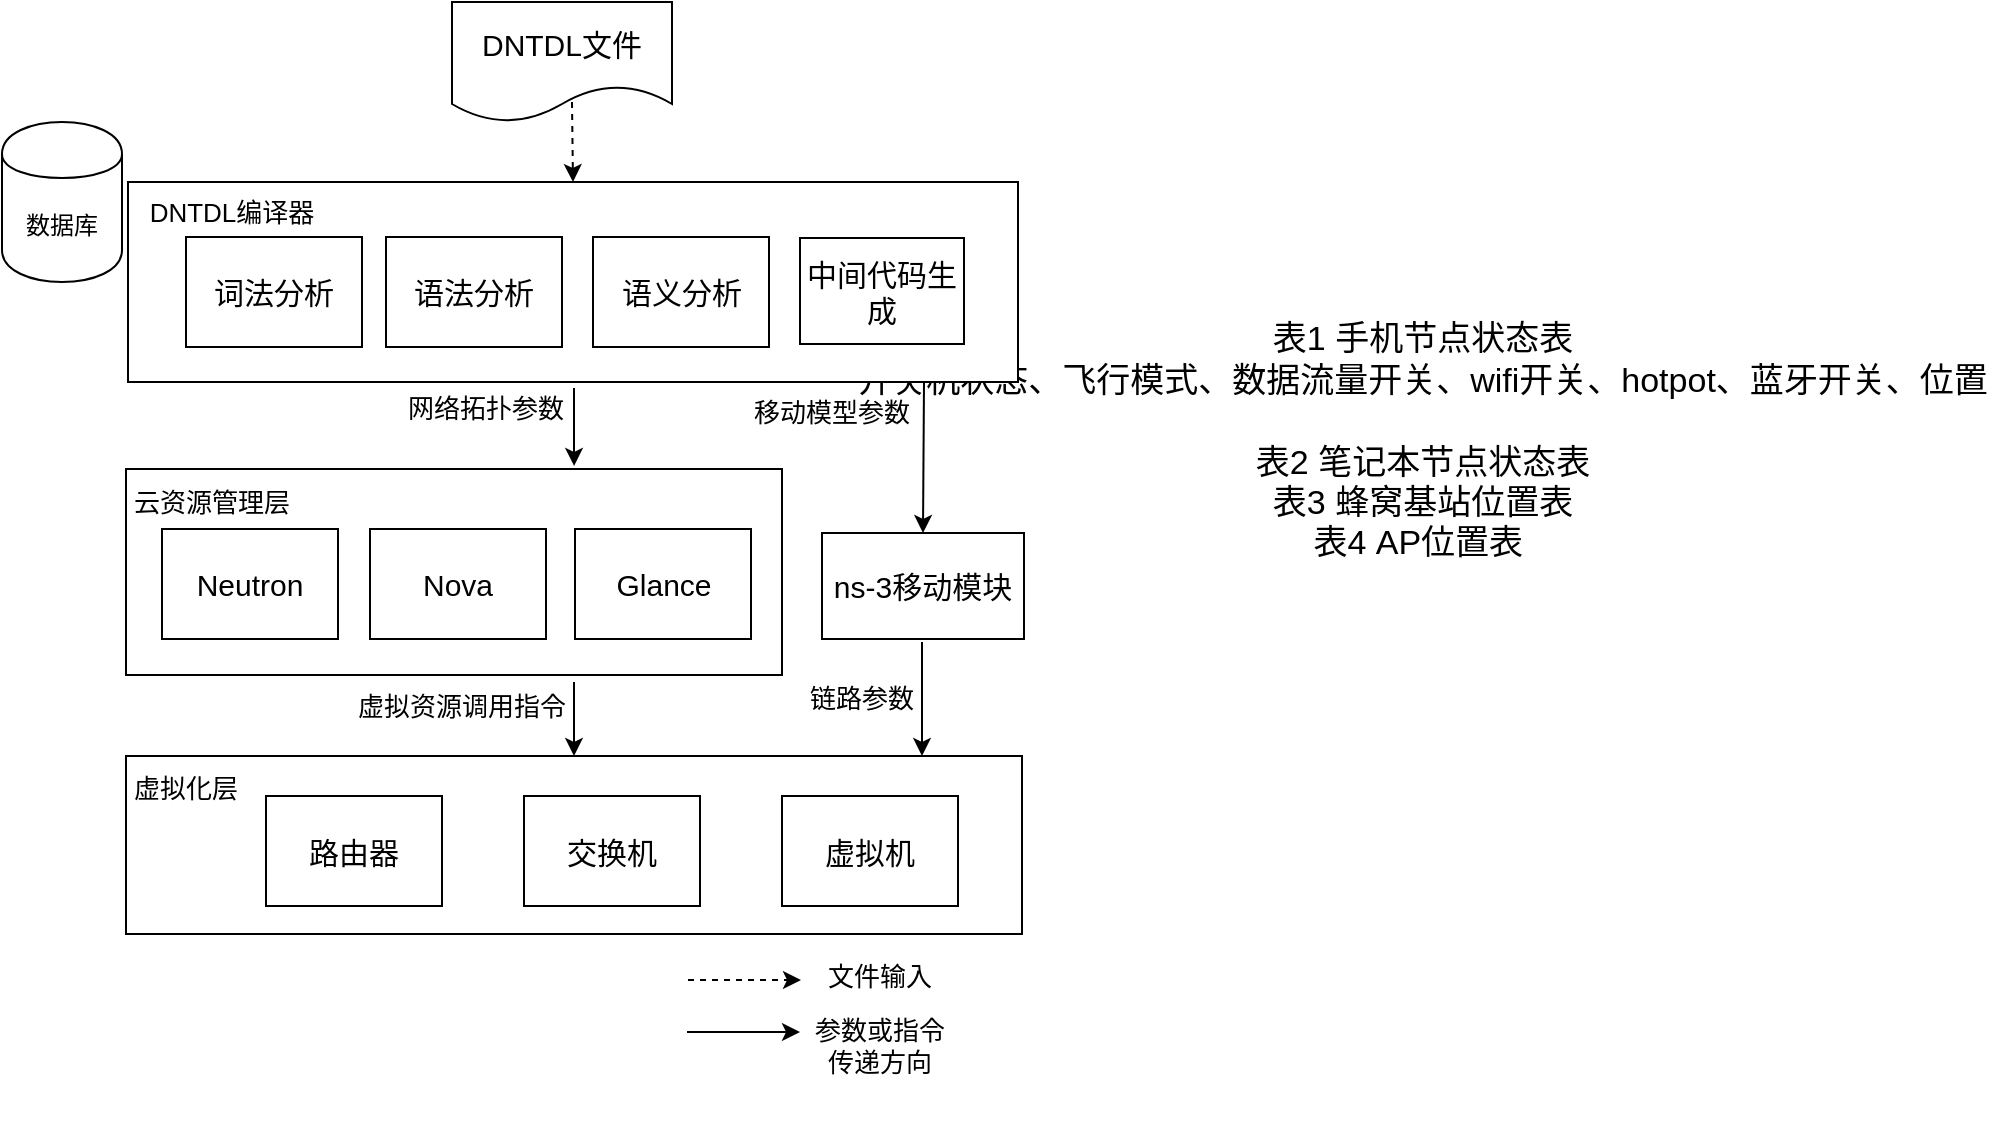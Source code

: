 <mxfile version="12.9.3" type="github" pages="3">
  <diagram id="0fftqB5SDdim5vXBRDft" name="原型系统架构">
    <mxGraphModel dx="946" dy="516" grid="1" gridSize="10" guides="1" tooltips="1" connect="1" arrows="1" fold="1" page="1" pageScale="1" pageWidth="827" pageHeight="1169" math="0" shadow="0">
      <root>
        <mxCell id="uDjTmPQQSBD_klyHRm6x-0" />
        <mxCell id="uDjTmPQQSBD_klyHRm6x-1" parent="uDjTmPQQSBD_klyHRm6x-0" />
        <mxCell id="Jeu2VfTS62ePSubwLR9i-0" value="数据库" style="shape=cylinder;whiteSpace=wrap;html=1;boundedLbl=1;backgroundOutline=1;" parent="uDjTmPQQSBD_klyHRm6x-1" vertex="1">
          <mxGeometry x="110" y="220" width="60" height="80" as="geometry" />
        </mxCell>
        <mxCell id="Jeu2VfTS62ePSubwLR9i-1" value="&lt;font style=&quot;font-size: 17px&quot;&gt;表1 手机节点状态表&lt;br&gt;开关机状态、飞行模式、数据流量开关、wifi开关、hotpot、蓝牙开关、位置&lt;br&gt;&lt;br&gt;表2 笔记本节点状态表&lt;br&gt;表3 蜂窝基站位置表&lt;br&gt;表4 AP位置表&amp;nbsp;&lt;/font&gt;" style="text;html=1;align=center;verticalAlign=middle;resizable=0;points=[];autosize=1;" parent="uDjTmPQQSBD_klyHRm6x-1" vertex="1">
          <mxGeometry x="530" y="330" width="580" height="100" as="geometry" />
        </mxCell>
        <mxCell id="f7dFB7Q2NZbKy9rVOQps-0" value="&lt;font style=&quot;font-size: 15px&quot;&gt;DNTDL文件&lt;/font&gt;" style="shape=document;whiteSpace=wrap;html=1;boundedLbl=1;" parent="uDjTmPQQSBD_klyHRm6x-1" vertex="1">
          <mxGeometry x="335" y="160" width="110" height="60" as="geometry" />
        </mxCell>
        <mxCell id="f7dFB7Q2NZbKy9rVOQps-1" style="rounded=0;orthogonalLoop=1;jettySize=auto;html=1;entryX=0.5;entryY=0;entryDx=0;entryDy=0;" parent="uDjTmPQQSBD_klyHRm6x-1" target="f7dFB7Q2NZbKy9rVOQps-16" edge="1">
          <mxGeometry relative="1" as="geometry">
            <mxPoint x="580" y="425" as="targetPoint" />
            <mxPoint x="571" y="350" as="sourcePoint" />
          </mxGeometry>
        </mxCell>
        <mxCell id="f7dFB7Q2NZbKy9rVOQps-2" style="edgeStyle=none;rounded=0;orthogonalLoop=1;jettySize=auto;html=1;entryX=0.5;entryY=0;entryDx=0;entryDy=0;dashed=1;" parent="uDjTmPQQSBD_klyHRm6x-1" target="f7dFB7Q2NZbKy9rVOQps-3" edge="1">
          <mxGeometry relative="1" as="geometry">
            <mxPoint x="395" y="210" as="sourcePoint" />
            <mxPoint x="430" y="210" as="targetPoint" />
          </mxGeometry>
        </mxCell>
        <mxCell id="f7dFB7Q2NZbKy9rVOQps-3" value="" style="rounded=0;whiteSpace=wrap;html=1;" parent="uDjTmPQQSBD_klyHRm6x-1" vertex="1">
          <mxGeometry x="173" y="250" width="445" height="100" as="geometry" />
        </mxCell>
        <mxCell id="f7dFB7Q2NZbKy9rVOQps-4" value="&lt;font style=&quot;font-size: 13px&quot;&gt;移动模型参数&lt;/font&gt;" style="text;html=1;strokeColor=none;fillColor=none;align=center;verticalAlign=middle;whiteSpace=wrap;rounded=0;" parent="uDjTmPQQSBD_klyHRm6x-1" vertex="1">
          <mxGeometry x="470" y="355" width="110" height="20" as="geometry" />
        </mxCell>
        <mxCell id="f7dFB7Q2NZbKy9rVOQps-5" value="" style="rounded=0;whiteSpace=wrap;html=1;" parent="uDjTmPQQSBD_klyHRm6x-1" vertex="1">
          <mxGeometry x="172" y="537" width="448" height="89" as="geometry" />
        </mxCell>
        <mxCell id="f7dFB7Q2NZbKy9rVOQps-6" value="&lt;font style=&quot;font-size: 13px&quot;&gt;网络拓扑参数&lt;/font&gt;" style="text;html=1;strokeColor=none;fillColor=none;align=center;verticalAlign=middle;whiteSpace=wrap;rounded=0;" parent="uDjTmPQQSBD_klyHRm6x-1" vertex="1">
          <mxGeometry x="306.5" y="353" width="90" height="20" as="geometry" />
        </mxCell>
        <mxCell id="f7dFB7Q2NZbKy9rVOQps-7" value="&lt;span style=&quot;font-size: 15px&quot;&gt;路由器&lt;/span&gt;" style="rounded=0;whiteSpace=wrap;html=1;" parent="uDjTmPQQSBD_klyHRm6x-1" vertex="1">
          <mxGeometry x="242" y="557" width="88" height="55" as="geometry" />
        </mxCell>
        <mxCell id="f7dFB7Q2NZbKy9rVOQps-8" value="&lt;span style=&quot;font-size: 15px&quot;&gt;交换机&lt;/span&gt;" style="rounded=0;whiteSpace=wrap;html=1;" parent="uDjTmPQQSBD_klyHRm6x-1" vertex="1">
          <mxGeometry x="371" y="557" width="88" height="55" as="geometry" />
        </mxCell>
        <mxCell id="f7dFB7Q2NZbKy9rVOQps-9" value="&lt;span style=&quot;font-size: 15px&quot;&gt;虚拟机&lt;/span&gt;" style="rounded=0;whiteSpace=wrap;html=1;" parent="uDjTmPQQSBD_klyHRm6x-1" vertex="1">
          <mxGeometry x="500" y="557" width="88" height="55" as="geometry" />
        </mxCell>
        <mxCell id="f7dFB7Q2NZbKy9rVOQps-10" value="&lt;font style=&quot;font-size: 13px&quot;&gt;链路参数&lt;/font&gt;" style="text;html=1;strokeColor=none;fillColor=none;align=center;verticalAlign=middle;whiteSpace=wrap;rounded=0;" parent="uDjTmPQQSBD_klyHRm6x-1" vertex="1">
          <mxGeometry x="484.5" y="498" width="110" height="20" as="geometry" />
        </mxCell>
        <mxCell id="f7dFB7Q2NZbKy9rVOQps-11" value="&lt;font style=&quot;font-size: 13px&quot;&gt;DNTDL编译器&lt;/font&gt;" style="text;html=1;strokeColor=none;fillColor=none;align=center;verticalAlign=middle;whiteSpace=wrap;rounded=0;" parent="uDjTmPQQSBD_klyHRm6x-1" vertex="1">
          <mxGeometry x="170" y="230" width="110" height="70" as="geometry" />
        </mxCell>
        <mxCell id="f7dFB7Q2NZbKy9rVOQps-12" value="&lt;span style=&quot;font-size: 15px&quot;&gt;词法分析&lt;/span&gt;" style="rounded=0;whiteSpace=wrap;html=1;" parent="uDjTmPQQSBD_klyHRm6x-1" vertex="1">
          <mxGeometry x="202" y="277.5" width="88" height="55" as="geometry" />
        </mxCell>
        <mxCell id="f7dFB7Q2NZbKy9rVOQps-13" value="&lt;span style=&quot;font-size: 15px&quot;&gt;语法分析&lt;/span&gt;" style="rounded=0;whiteSpace=wrap;html=1;" parent="uDjTmPQQSBD_klyHRm6x-1" vertex="1">
          <mxGeometry x="302" y="277.5" width="88" height="55" as="geometry" />
        </mxCell>
        <mxCell id="f7dFB7Q2NZbKy9rVOQps-14" value="&lt;span style=&quot;font-size: 15px&quot;&gt;中间代码生成&lt;/span&gt;" style="rounded=0;whiteSpace=wrap;html=1;" parent="uDjTmPQQSBD_klyHRm6x-1" vertex="1">
          <mxGeometry x="509" y="278" width="82" height="53" as="geometry" />
        </mxCell>
        <mxCell id="f7dFB7Q2NZbKy9rVOQps-15" value="&lt;span style=&quot;font-size: 15px&quot;&gt;语义分析&lt;/span&gt;" style="rounded=0;whiteSpace=wrap;html=1;" parent="uDjTmPQQSBD_klyHRm6x-1" vertex="1">
          <mxGeometry x="405.5" y="277.5" width="88" height="55" as="geometry" />
        </mxCell>
        <mxCell id="f7dFB7Q2NZbKy9rVOQps-16" value="&lt;span style=&quot;font-size: 15px&quot;&gt;ns-3移动模块&lt;/span&gt;" style="rounded=0;whiteSpace=wrap;html=1;" parent="uDjTmPQQSBD_klyHRm6x-1" vertex="1">
          <mxGeometry x="520" y="425.5" width="101" height="53" as="geometry" />
        </mxCell>
        <mxCell id="f7dFB7Q2NZbKy9rVOQps-17" value="" style="group" parent="uDjTmPQQSBD_klyHRm6x-1" vertex="1" connectable="0">
          <mxGeometry x="160" y="375" width="340" height="121.5" as="geometry" />
        </mxCell>
        <mxCell id="f7dFB7Q2NZbKy9rVOQps-18" value="" style="rounded=0;whiteSpace=wrap;html=1;" parent="f7dFB7Q2NZbKy9rVOQps-17" vertex="1">
          <mxGeometry x="12" y="18.5" width="328" height="103" as="geometry" />
        </mxCell>
        <mxCell id="f7dFB7Q2NZbKy9rVOQps-19" value="&lt;font style=&quot;font-size: 15px&quot;&gt;Nova&lt;/font&gt;" style="rounded=0;whiteSpace=wrap;html=1;" parent="f7dFB7Q2NZbKy9rVOQps-17" vertex="1">
          <mxGeometry x="134" y="48.5" width="88" height="55" as="geometry" />
        </mxCell>
        <mxCell id="f7dFB7Q2NZbKy9rVOQps-20" value="&lt;font style=&quot;font-size: 13px&quot;&gt;云资源管理层&lt;/font&gt;" style="text;html=1;strokeColor=none;fillColor=none;align=center;verticalAlign=middle;whiteSpace=wrap;rounded=0;" parent="f7dFB7Q2NZbKy9rVOQps-17" vertex="1">
          <mxGeometry width="110" height="70" as="geometry" />
        </mxCell>
        <mxCell id="f7dFB7Q2NZbKy9rVOQps-21" value="&lt;font style=&quot;font-size: 15px&quot;&gt;Glance&lt;/font&gt;" style="rounded=0;whiteSpace=wrap;html=1;" parent="f7dFB7Q2NZbKy9rVOQps-17" vertex="1">
          <mxGeometry x="236.5" y="48.5" width="88" height="55" as="geometry" />
        </mxCell>
        <mxCell id="f7dFB7Q2NZbKy9rVOQps-22" value="&lt;span style=&quot;font-size: 15px&quot;&gt;Neutron&lt;/span&gt;" style="rounded=0;whiteSpace=wrap;html=1;" parent="f7dFB7Q2NZbKy9rVOQps-17" vertex="1">
          <mxGeometry x="30" y="48.5" width="88" height="55" as="geometry" />
        </mxCell>
        <mxCell id="f7dFB7Q2NZbKy9rVOQps-23" value="&lt;font style=&quot;font-size: 13px&quot;&gt;虚拟化层&lt;/font&gt;" style="text;html=1;strokeColor=none;fillColor=none;align=center;verticalAlign=middle;whiteSpace=wrap;rounded=0;" parent="uDjTmPQQSBD_klyHRm6x-1" vertex="1">
          <mxGeometry x="147" y="518" width="110" height="70" as="geometry" />
        </mxCell>
        <mxCell id="f7dFB7Q2NZbKy9rVOQps-24" style="rounded=0;orthogonalLoop=1;jettySize=auto;html=1;entryX=0.5;entryY=0;entryDx=0;entryDy=0;" parent="uDjTmPQQSBD_klyHRm6x-1" target="f7dFB7Q2NZbKy9rVOQps-5" edge="1">
          <mxGeometry relative="1" as="geometry">
            <mxPoint x="396" y="500" as="sourcePoint" />
            <mxPoint x="359.5" y="540.5" as="targetPoint" />
          </mxGeometry>
        </mxCell>
        <mxCell id="f7dFB7Q2NZbKy9rVOQps-25" style="rounded=0;orthogonalLoop=1;jettySize=auto;html=1;entryX=0.5;entryY=0;entryDx=0;entryDy=0;" parent="uDjTmPQQSBD_klyHRm6x-1" edge="1">
          <mxGeometry relative="1" as="geometry">
            <mxPoint x="570" y="480" as="sourcePoint" />
            <mxPoint x="570" y="537" as="targetPoint" />
          </mxGeometry>
        </mxCell>
        <mxCell id="f7dFB7Q2NZbKy9rVOQps-26" value="&lt;font style=&quot;font-size: 13px&quot;&gt;虚拟资源调用指令&lt;/font&gt;" style="text;html=1;strokeColor=none;fillColor=none;align=center;verticalAlign=middle;whiteSpace=wrap;rounded=0;" parent="uDjTmPQQSBD_klyHRm6x-1" vertex="1">
          <mxGeometry x="285" y="502" width="110" height="20" as="geometry" />
        </mxCell>
        <mxCell id="f7dFB7Q2NZbKy9rVOQps-27" style="rounded=0;orthogonalLoop=1;jettySize=auto;html=1;entryX=0.683;entryY=-0.015;entryDx=0;entryDy=0;entryPerimeter=0;" parent="uDjTmPQQSBD_klyHRm6x-1" target="f7dFB7Q2NZbKy9rVOQps-18" edge="1">
          <mxGeometry relative="1" as="geometry">
            <mxPoint x="396" y="353" as="sourcePoint" />
            <mxPoint x="396" y="390" as="targetPoint" />
          </mxGeometry>
        </mxCell>
        <mxCell id="f7dFB7Q2NZbKy9rVOQps-28" value="" style="endArrow=classic;html=1;dashed=1;" parent="uDjTmPQQSBD_klyHRm6x-1" edge="1">
          <mxGeometry width="50" height="50" relative="1" as="geometry">
            <mxPoint x="453" y="649" as="sourcePoint" />
            <mxPoint x="509.5" y="649" as="targetPoint" />
          </mxGeometry>
        </mxCell>
        <mxCell id="f7dFB7Q2NZbKy9rVOQps-29" value="" style="endArrow=classic;html=1;" parent="uDjTmPQQSBD_klyHRm6x-1" edge="1">
          <mxGeometry width="50" height="50" relative="1" as="geometry">
            <mxPoint x="452.5" y="675" as="sourcePoint" />
            <mxPoint x="509" y="675" as="targetPoint" />
          </mxGeometry>
        </mxCell>
        <mxCell id="f7dFB7Q2NZbKy9rVOQps-30" value="&lt;font style=&quot;font-size: 13px&quot;&gt;文件输入&lt;/font&gt;" style="text;html=1;strokeColor=none;fillColor=none;align=center;verticalAlign=middle;whiteSpace=wrap;rounded=0;" parent="uDjTmPQQSBD_klyHRm6x-1" vertex="1">
          <mxGeometry x="493.5" y="612" width="110" height="70" as="geometry" />
        </mxCell>
        <mxCell id="f7dFB7Q2NZbKy9rVOQps-31" value="&lt;font style=&quot;font-size: 13px&quot;&gt;参数或指令传递方向&lt;/font&gt;" style="text;html=1;strokeColor=none;fillColor=none;align=center;verticalAlign=middle;whiteSpace=wrap;rounded=0;" parent="uDjTmPQQSBD_klyHRm6x-1" vertex="1">
          <mxGeometry x="511" y="645" width="76" height="74" as="geometry" />
        </mxCell>
      </root>
    </mxGraphModel>
  </diagram>
  <diagram id="wFybjqzuRoPJx30oaoKm" name="仿真平台层次结构">
    <mxGraphModel dx="946" dy="516" grid="1" gridSize="10" guides="1" tooltips="1" connect="1" arrows="1" fold="1" page="1" pageScale="1" pageWidth="827" pageHeight="1169" math="0" shadow="0">
      <root>
        <mxCell id="S2B2vpb7MruIjo4d-82o-0" />
        <mxCell id="S2B2vpb7MruIjo4d-82o-1" parent="S2B2vpb7MruIjo4d-82o-0" />
        <mxCell id="S2B2vpb7MruIjo4d-82o-2" value="&lt;span style=&quot;white-space: normal&quot;&gt;&lt;font style=&quot;font-size: 14px&quot;&gt;仿真测试层&lt;/font&gt;&lt;/span&gt;" style="rounded=1;whiteSpace=wrap;html=1;" parent="S2B2vpb7MruIjo4d-82o-1" vertex="1">
          <mxGeometry x="350" y="260" width="210" height="50" as="geometry" />
        </mxCell>
        <mxCell id="S2B2vpb7MruIjo4d-82o-3" value="&lt;span style=&quot;white-space: normal&quot;&gt;&lt;font style=&quot;font-size: 14px&quot;&gt;物理资源层&lt;/font&gt;&lt;/span&gt;" style="rounded=1;whiteSpace=wrap;html=1;" parent="S2B2vpb7MruIjo4d-82o-1" vertex="1">
          <mxGeometry x="350" y="530" width="210" height="50" as="geometry" />
        </mxCell>
        <mxCell id="S2B2vpb7MruIjo4d-82o-4" value="&lt;font style=&quot;font-size: 14px&quot;&gt;云资源管理层&lt;/font&gt;" style="rounded=1;whiteSpace=wrap;html=1;" parent="S2B2vpb7MruIjo4d-82o-1" vertex="1">
          <mxGeometry x="350" y="350" width="210" height="50" as="geometry" />
        </mxCell>
        <mxCell id="S2B2vpb7MruIjo4d-82o-5" value="&lt;span style=&quot;white-space: normal&quot;&gt;&lt;font style=&quot;font-size: 14px&quot;&gt;虚拟资源层&lt;/font&gt;&lt;/span&gt;" style="rounded=1;whiteSpace=wrap;html=1;" parent="S2B2vpb7MruIjo4d-82o-1" vertex="1">
          <mxGeometry x="350" y="440" width="210" height="50" as="geometry" />
        </mxCell>
        <mxCell id="S2B2vpb7MruIjo4d-82o-6" value="" style="shape=flexArrow;endArrow=classic;html=1;" parent="S2B2vpb7MruIjo4d-82o-1" edge="1">
          <mxGeometry width="50" height="50" relative="1" as="geometry">
            <mxPoint x="455" y="310" as="sourcePoint" />
            <mxPoint x="455" y="350" as="targetPoint" />
          </mxGeometry>
        </mxCell>
        <mxCell id="S2B2vpb7MruIjo4d-82o-7" value="" style="shape=flexArrow;endArrow=classic;html=1;" parent="S2B2vpb7MruIjo4d-82o-1" edge="1">
          <mxGeometry width="50" height="50" relative="1" as="geometry">
            <mxPoint x="455" y="490" as="sourcePoint" />
            <mxPoint x="455" y="530" as="targetPoint" />
          </mxGeometry>
        </mxCell>
        <mxCell id="S2B2vpb7MruIjo4d-82o-8" value="" style="shape=flexArrow;endArrow=classic;html=1;" parent="S2B2vpb7MruIjo4d-82o-1" edge="1">
          <mxGeometry width="50" height="50" relative="1" as="geometry">
            <mxPoint x="454" y="400" as="sourcePoint" />
            <mxPoint x="454" y="440" as="targetPoint" />
          </mxGeometry>
        </mxCell>
      </root>
    </mxGraphModel>
  </diagram>
  <diagram id="9diQBgH1hAi2UFY4oU7q" name="功能模块交互关系">
    <mxGraphModel dx="946" dy="516" grid="1" gridSize="10" guides="1" tooltips="1" connect="1" arrows="1" fold="1" page="1" pageScale="1" pageWidth="827" pageHeight="1169" math="0" shadow="0">
      <root>
        <mxCell id="VT4icdKESfeV44I3_4wx-0" />
        <mxCell id="VT4icdKESfeV44I3_4wx-1" parent="VT4icdKESfeV44I3_4wx-0" />
        <mxCell id="VT4icdKESfeV44I3_4wx-2" value="" style="edgeStyle=orthogonalEdgeStyle;rounded=0;orthogonalLoop=1;jettySize=auto;html=1;" edge="1" parent="VT4icdKESfeV44I3_4wx-1" source="VT4icdKESfeV44I3_4wx-4" target="VT4icdKESfeV44I3_4wx-5">
          <mxGeometry relative="1" as="geometry" />
        </mxCell>
        <mxCell id="VT4icdKESfeV44I3_4wx-3" style="edgeStyle=orthogonalEdgeStyle;rounded=0;orthogonalLoop=1;jettySize=auto;html=1;exitX=0.5;exitY=0;exitDx=0;exitDy=0;entryX=0;entryY=0.5;entryDx=0;entryDy=0;endArrow=none;endFill=0;" edge="1" parent="VT4icdKESfeV44I3_4wx-1" source="VT4icdKESfeV44I3_4wx-4" target="VT4icdKESfeV44I3_4wx-12">
          <mxGeometry relative="1" as="geometry" />
        </mxCell>
        <mxCell id="VT4icdKESfeV44I3_4wx-4" value="node" style="rounded=1;whiteSpace=wrap;html=1;" vertex="1" parent="VT4icdKESfeV44I3_4wx-1">
          <mxGeometry x="110" y="210" width="120" height="60" as="geometry" />
        </mxCell>
        <mxCell id="VT4icdKESfeV44I3_4wx-5" value="interface" style="rounded=1;whiteSpace=wrap;html=1;" vertex="1" parent="VT4icdKESfeV44I3_4wx-1">
          <mxGeometry x="110" y="340" width="120" height="60" as="geometry" />
        </mxCell>
        <mxCell id="VT4icdKESfeV44I3_4wx-6" value="" style="edgeStyle=orthogonalEdgeStyle;rounded=0;orthogonalLoop=1;jettySize=auto;html=1;" edge="1" parent="VT4icdKESfeV44I3_4wx-1" source="VT4icdKESfeV44I3_4wx-8" target="VT4icdKESfeV44I3_4wx-9">
          <mxGeometry relative="1" as="geometry" />
        </mxCell>
        <mxCell id="VT4icdKESfeV44I3_4wx-7" style="edgeStyle=orthogonalEdgeStyle;rounded=0;orthogonalLoop=1;jettySize=auto;html=1;exitX=0.5;exitY=0;exitDx=0;exitDy=0;entryX=0.5;entryY=1;entryDx=0;entryDy=0;endArrow=none;endFill=0;" edge="1" parent="VT4icdKESfeV44I3_4wx-1" source="VT4icdKESfeV44I3_4wx-8" target="VT4icdKESfeV44I3_4wx-12">
          <mxGeometry relative="1" as="geometry" />
        </mxCell>
        <mxCell id="VT4icdKESfeV44I3_4wx-8" value="controller&lt;br&gt;只负责调度" style="rounded=1;whiteSpace=wrap;html=1;" vertex="1" parent="VT4icdKESfeV44I3_4wx-1">
          <mxGeometry x="330" y="350" width="120" height="60" as="geometry" />
        </mxCell>
        <mxCell id="VT4icdKESfeV44I3_4wx-9" value="driver" style="rounded=1;whiteSpace=wrap;html=1;" vertex="1" parent="VT4icdKESfeV44I3_4wx-1">
          <mxGeometry x="570" y="350" width="120" height="60" as="geometry" />
        </mxCell>
        <mxCell id="VT4icdKESfeV44I3_4wx-10" style="edgeStyle=orthogonalEdgeStyle;rounded=0;orthogonalLoop=1;jettySize=auto;html=1;exitX=0;exitY=0.5;exitDx=0;exitDy=0;entryX=1;entryY=0.5;entryDx=0;entryDy=0;endArrow=none;endFill=0;" edge="1" parent="VT4icdKESfeV44I3_4wx-1" source="VT4icdKESfeV44I3_4wx-11" target="VT4icdKESfeV44I3_4wx-12">
          <mxGeometry relative="1" as="geometry" />
        </mxCell>
        <mxCell id="VT4icdKESfeV44I3_4wx-11" value="connection" style="rounded=1;whiteSpace=wrap;html=1;" vertex="1" parent="VT4icdKESfeV44I3_4wx-1">
          <mxGeometry x="640" y="160" width="120" height="60" as="geometry" />
        </mxCell>
        <mxCell id="VT4icdKESfeV44I3_4wx-12" value="timer&lt;br&gt;（定时器）" style="rounded=1;whiteSpace=wrap;html=1;" vertex="1" parent="VT4icdKESfeV44I3_4wx-1">
          <mxGeometry x="330" y="160" width="120" height="60" as="geometry" />
        </mxCell>
      </root>
    </mxGraphModel>
  </diagram>
</mxfile>

